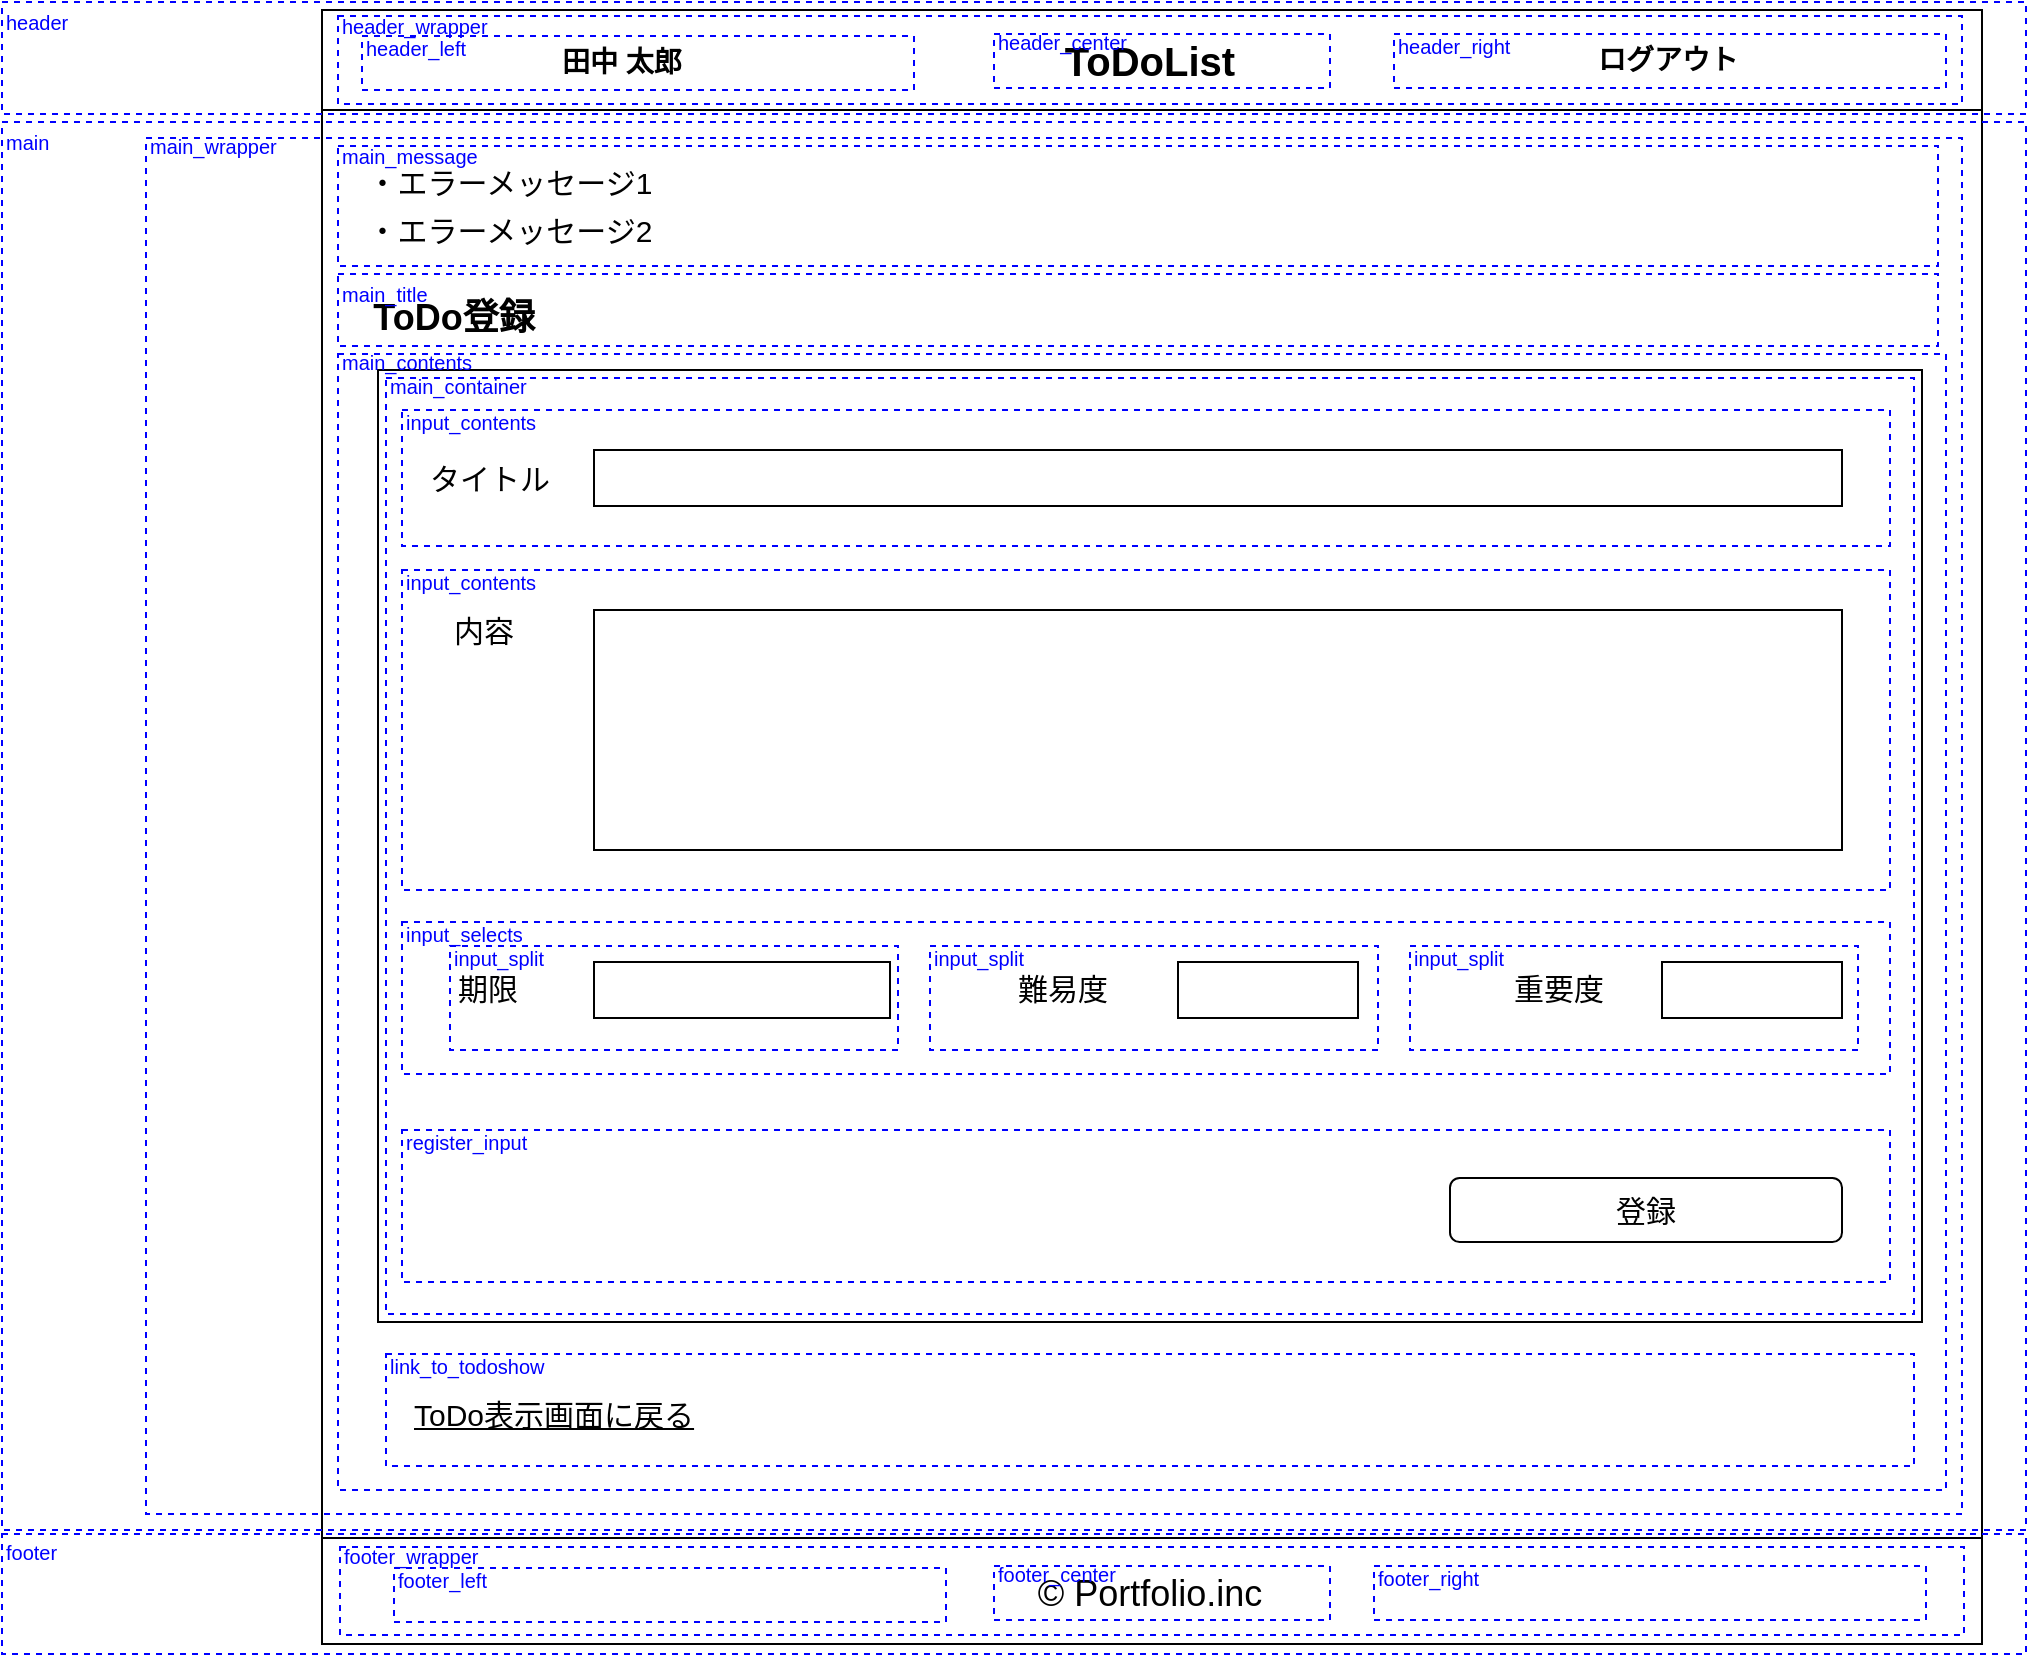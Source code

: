 <mxfile version="13.9.9" type="device"><diagram id="lAW5gfvQpGq91mGYDGwt" name="ページ1"><mxGraphModel dx="2044" dy="1932" grid="1" gridSize="4" guides="1" tooltips="1" connect="1" arrows="1" fold="1" page="1" pageScale="1" pageWidth="827" pageHeight="1169" math="0" shadow="0"><root><mxCell id="0"/><mxCell id="1" parent="0"/><mxCell id="KEuncwygjHZbyqNy_YQT-34" value="" style="group" parent="1" vertex="1" connectable="0"><mxGeometry y="-48" width="830" height="817" as="geometry"/></mxCell><mxCell id="tP_qFb6u1pj_dAxfEfU8-1" value="" style="rounded=0;whiteSpace=wrap;html=1;" parent="KEuncwygjHZbyqNy_YQT-34" vertex="1"><mxGeometry y="0.5" width="830" height="815.5" as="geometry"/></mxCell><mxCell id="tP_qFb6u1pj_dAxfEfU8-2" value="" style="rounded=0;whiteSpace=wrap;html=1;" parent="KEuncwygjHZbyqNy_YQT-34" vertex="1"><mxGeometry width="830" height="50" as="geometry"/></mxCell><mxCell id="tP_qFb6u1pj_dAxfEfU8-3" value="&lt;b&gt;&lt;font style=&quot;font-size: 20px&quot;&gt;ToDoList&lt;/font&gt;&lt;/b&gt;" style="text;html=1;strokeColor=none;fillColor=none;align=center;verticalAlign=middle;whiteSpace=wrap;rounded=0;strokeWidth=4;" parent="KEuncwygjHZbyqNy_YQT-34" vertex="1"><mxGeometry x="334" y="10" width="160" height="30" as="geometry"/></mxCell><mxCell id="tP_qFb6u1pj_dAxfEfU8-8" value="" style="rounded=0;whiteSpace=wrap;html=1;" parent="KEuncwygjHZbyqNy_YQT-34" vertex="1"><mxGeometry y="764" width="830" height="53" as="geometry"/></mxCell><mxCell id="tP_qFb6u1pj_dAxfEfU8-9" value="&lt;font style=&quot;font-size: 18px&quot;&gt;© Portfolio.inc&lt;/font&gt;" style="text;html=1;strokeColor=none;fillColor=none;align=center;verticalAlign=middle;whiteSpace=wrap;rounded=0;fontSize=20;" parent="KEuncwygjHZbyqNy_YQT-34" vertex="1"><mxGeometry x="298" y="780.5" width="232" height="20" as="geometry"/></mxCell><mxCell id="KEuncwygjHZbyqNy_YQT-17" value="&lt;span style=&quot;font-size: 14px;&quot;&gt;&lt;b style=&quot;font-size: 14px;&quot;&gt;田中 太郎&lt;/b&gt;&lt;/span&gt;" style="text;html=1;strokeColor=none;fillColor=none;align=center;verticalAlign=middle;whiteSpace=wrap;rounded=0;fontSize=14;" parent="KEuncwygjHZbyqNy_YQT-34" vertex="1"><mxGeometry x="100" y="16" width="100" height="20" as="geometry"/></mxCell><mxCell id="KEuncwygjHZbyqNy_YQT-21" value="&lt;b&gt;ログアウト&lt;/b&gt;" style="text;html=1;strokeColor=none;fillColor=none;align=center;verticalAlign=middle;whiteSpace=wrap;rounded=0;fontSize=14;" parent="KEuncwygjHZbyqNy_YQT-34" vertex="1"><mxGeometry x="623" y="15" width="100" height="20" as="geometry"/></mxCell><mxCell id="KEuncwygjHZbyqNy_YQT-14" value="" style="rounded=0;whiteSpace=wrap;html=1;fillColor=none;" parent="KEuncwygjHZbyqNy_YQT-34" vertex="1"><mxGeometry x="28" y="180" width="772" height="476" as="geometry"/></mxCell><mxCell id="249utH4H3VEhiZY-PdCE-3" value="&lt;font size=&quot;1&quot;&gt;&lt;b style=&quot;font-size: 18px&quot;&gt;ToDo登録&lt;/b&gt;&lt;/font&gt;" style="text;html=1;strokeColor=none;fillColor=none;align=center;verticalAlign=middle;whiteSpace=wrap;rounded=0;fontSize=17;" parent="KEuncwygjHZbyqNy_YQT-34" vertex="1"><mxGeometry x="16" y="144" width="100" height="20" as="geometry"/></mxCell><mxCell id="249utH4H3VEhiZY-PdCE-5" value="タイトル" style="text;html=1;strokeColor=none;fillColor=none;align=left;verticalAlign=middle;whiteSpace=wrap;rounded=0;fontSize=15;" parent="KEuncwygjHZbyqNy_YQT-34" vertex="1"><mxGeometry x="52" y="224" width="82" height="20" as="geometry"/></mxCell><mxCell id="249utH4H3VEhiZY-PdCE-11" value="内容" style="text;html=1;strokeColor=none;fillColor=none;align=left;verticalAlign=middle;whiteSpace=wrap;rounded=0;fontSize=15;" parent="KEuncwygjHZbyqNy_YQT-34" vertex="1"><mxGeometry x="64" y="300" width="128" height="20" as="geometry"/></mxCell><mxCell id="249utH4H3VEhiZY-PdCE-12" value="" style="rounded=0;whiteSpace=wrap;html=1;fontSize=15;" parent="KEuncwygjHZbyqNy_YQT-34" vertex="1"><mxGeometry x="136" y="220" width="624" height="28" as="geometry"/></mxCell><mxCell id="249utH4H3VEhiZY-PdCE-19" value="" style="rounded=0;whiteSpace=wrap;html=1;fontSize=15;" parent="KEuncwygjHZbyqNy_YQT-34" vertex="1"><mxGeometry x="136" y="300" width="624" height="120" as="geometry"/></mxCell><mxCell id="249utH4H3VEhiZY-PdCE-21" value="期限" style="text;html=1;strokeColor=none;fillColor=none;align=left;verticalAlign=middle;whiteSpace=wrap;rounded=0;fontSize=15;" parent="KEuncwygjHZbyqNy_YQT-34" vertex="1"><mxGeometry x="66" y="479" width="40" height="20" as="geometry"/></mxCell><mxCell id="249utH4H3VEhiZY-PdCE-22" value="" style="rounded=0;whiteSpace=wrap;html=1;fontSize=15;" parent="KEuncwygjHZbyqNy_YQT-34" vertex="1"><mxGeometry x="136" y="476" width="148" height="28" as="geometry"/></mxCell><mxCell id="249utH4H3VEhiZY-PdCE-27" value="登録" style="rounded=1;whiteSpace=wrap;html=1;fontSize=15;align=center;" parent="KEuncwygjHZbyqNy_YQT-34" vertex="1"><mxGeometry x="564" y="584" width="196" height="32" as="geometry"/></mxCell><mxCell id="249utH4H3VEhiZY-PdCE-28" value="・エラーメッセージ1" style="text;html=1;strokeColor=none;fillColor=none;align=center;verticalAlign=middle;whiteSpace=wrap;rounded=0;fontSize=15;" parent="KEuncwygjHZbyqNy_YQT-34" vertex="1"><mxGeometry x="16" y="76" width="156" height="20" as="geometry"/></mxCell><mxCell id="249utH4H3VEhiZY-PdCE-29" value="・エラーメッセージ2" style="text;html=1;strokeColor=none;fillColor=none;align=center;verticalAlign=middle;whiteSpace=wrap;rounded=0;fontSize=15;" parent="KEuncwygjHZbyqNy_YQT-34" vertex="1"><mxGeometry x="16" y="100" width="156" height="20" as="geometry"/></mxCell><mxCell id="ERkbxo-ZdV1NW_7dBbPt-1" value="ToDo表示画面に戻る" style="text;html=1;strokeColor=none;fillColor=none;align=left;verticalAlign=middle;whiteSpace=wrap;rounded=0;fontSize=15;fontStyle=4" parent="KEuncwygjHZbyqNy_YQT-34" vertex="1"><mxGeometry x="44" y="692" width="376" height="20" as="geometry"/></mxCell><mxCell id="KEuncwygjHZbyqNy_YQT-9" value="難易度" style="text;html=1;strokeColor=none;fillColor=none;align=left;verticalAlign=middle;whiteSpace=wrap;rounded=0;fontSize=15;" parent="KEuncwygjHZbyqNy_YQT-34" vertex="1"><mxGeometry x="346" y="479" width="56" height="20" as="geometry"/></mxCell><mxCell id="KEuncwygjHZbyqNy_YQT-10" value="" style="rounded=0;whiteSpace=wrap;html=1;fontSize=15;" parent="KEuncwygjHZbyqNy_YQT-34" vertex="1"><mxGeometry x="428" y="476" width="90" height="28" as="geometry"/></mxCell><mxCell id="KEuncwygjHZbyqNy_YQT-11" value="重要度" style="text;html=1;strokeColor=none;fillColor=none;align=left;verticalAlign=middle;whiteSpace=wrap;rounded=0;fontSize=15;" parent="KEuncwygjHZbyqNy_YQT-34" vertex="1"><mxGeometry x="594" y="479" width="56" height="20" as="geometry"/></mxCell><mxCell id="KEuncwygjHZbyqNy_YQT-12" value="" style="rounded=0;whiteSpace=wrap;html=1;fontSize=15;" parent="KEuncwygjHZbyqNy_YQT-34" vertex="1"><mxGeometry x="670" y="476" width="90" height="28" as="geometry"/></mxCell><mxCell id="KEuncwygjHZbyqNy_YQT-23" value="" style="rounded=0;whiteSpace=wrap;html=1;fillColor=none;fontSize=14;strokeColor=#0000FF;dashed=1;" parent="1" vertex="1"><mxGeometry x="-160" y="-52" width="1012" height="56" as="geometry"/></mxCell><mxCell id="KEuncwygjHZbyqNy_YQT-24" value="" style="rounded=0;whiteSpace=wrap;html=1;fillColor=none;fontSize=14;strokeColor=#0000FF;dashed=1;" parent="1" vertex="1"><mxGeometry x="-160" y="8" width="1012" height="704" as="geometry"/></mxCell><mxCell id="KEuncwygjHZbyqNy_YQT-27" value="" style="rounded=0;whiteSpace=wrap;html=1;fillColor=none;fontSize=14;strokeColor=#0000FF;dashed=1;" parent="1" vertex="1"><mxGeometry x="-160" y="714" width="1012" height="60" as="geometry"/></mxCell><mxCell id="KEuncwygjHZbyqNy_YQT-28" value="header" style="text;html=1;strokeColor=none;fillColor=none;align=left;verticalAlign=middle;whiteSpace=wrap;rounded=0;dashed=1;fontSize=10;fontColor=#0000FF;" parent="1" vertex="1"><mxGeometry x="-160" y="-52" width="40" height="20" as="geometry"/></mxCell><mxCell id="KEuncwygjHZbyqNy_YQT-33" value="main" style="text;html=1;strokeColor=none;fillColor=none;align=left;verticalAlign=middle;whiteSpace=wrap;rounded=0;dashed=1;fontSize=10;fontColor=#0000FF;" parent="1" vertex="1"><mxGeometry x="-160" y="8" width="40" height="20" as="geometry"/></mxCell><mxCell id="KEuncwygjHZbyqNy_YQT-35" value="footer" style="text;html=1;strokeColor=none;fillColor=none;align=left;verticalAlign=middle;whiteSpace=wrap;rounded=0;dashed=1;fontSize=10;fontColor=#0000FF;" parent="1" vertex="1"><mxGeometry x="-160" y="713" width="40" height="20" as="geometry"/></mxCell><mxCell id="KEuncwygjHZbyqNy_YQT-69" value="" style="rounded=0;whiteSpace=wrap;html=1;dashed=1;fillColor=none;strokeColor=#0000FF;" parent="1" vertex="1"><mxGeometry x="-88" y="16" width="908" height="688" as="geometry"/></mxCell><mxCell id="KEuncwygjHZbyqNy_YQT-70" value="main_wrapper" style="text;html=1;strokeColor=none;fillColor=none;align=left;verticalAlign=middle;whiteSpace=wrap;rounded=0;dashed=1;fontSize=10;fontColor=#0000FF;" parent="1" vertex="1"><mxGeometry x="-88" y="16" width="84" height="8" as="geometry"/></mxCell><mxCell id="KEuncwygjHZbyqNy_YQT-71" value="header_center" style="text;html=1;strokeColor=none;fillColor=none;align=left;verticalAlign=middle;whiteSpace=wrap;rounded=0;dashed=1;fontSize=10;fontColor=#0000FF;" parent="1" vertex="1"><mxGeometry x="336" y="-38" width="96" height="11" as="geometry"/></mxCell><mxCell id="KEuncwygjHZbyqNy_YQT-72" value="" style="rounded=0;whiteSpace=wrap;html=1;fillColor=none;fontSize=14;strokeColor=#0000FF;dashed=1;" parent="1" vertex="1"><mxGeometry x="336" y="-36" width="168" height="27" as="geometry"/></mxCell><mxCell id="KEuncwygjHZbyqNy_YQT-73" value="" style="rounded=0;whiteSpace=wrap;html=1;fillColor=none;fontSize=14;strokeColor=#0000FF;dashed=1;" parent="1" vertex="1"><mxGeometry x="20" y="-35" width="276" height="27" as="geometry"/></mxCell><mxCell id="KEuncwygjHZbyqNy_YQT-74" value="header_left" style="text;html=1;strokeColor=none;fillColor=none;align=left;verticalAlign=middle;whiteSpace=wrap;rounded=0;dashed=1;fontSize=10;fontColor=#0000FF;" parent="1" vertex="1"><mxGeometry x="20" y="-35" width="72" height="11" as="geometry"/></mxCell><mxCell id="KEuncwygjHZbyqNy_YQT-75" value="header_right" style="text;html=1;strokeColor=none;fillColor=none;align=left;verticalAlign=middle;whiteSpace=wrap;rounded=0;dashed=1;fontSize=10;fontColor=#0000FF;" parent="1" vertex="1"><mxGeometry x="536" y="-36" width="72" height="11" as="geometry"/></mxCell><mxCell id="KEuncwygjHZbyqNy_YQT-76" value="" style="rounded=0;whiteSpace=wrap;html=1;fillColor=none;fontSize=14;strokeColor=#0000FF;dashed=1;" parent="1" vertex="1"><mxGeometry x="536" y="-36" width="276" height="27" as="geometry"/></mxCell><mxCell id="KEuncwygjHZbyqNy_YQT-79" value="" style="rounded=0;whiteSpace=wrap;html=1;fillColor=none;fontSize=14;strokeColor=#0000FF;dashed=1;" parent="1" vertex="1"><mxGeometry x="8" y="-45" width="812" height="44" as="geometry"/></mxCell><mxCell id="KEuncwygjHZbyqNy_YQT-80" value="header_wrapper" style="text;html=1;strokeColor=none;fillColor=none;align=left;verticalAlign=middle;whiteSpace=wrap;rounded=0;dashed=1;fontSize=10;fontColor=#0000FF;" parent="1" vertex="1"><mxGeometry x="8" y="-44" width="84" height="8" as="geometry"/></mxCell><mxCell id="KEuncwygjHZbyqNy_YQT-92" value="" style="rounded=0;whiteSpace=wrap;html=1;fillColor=none;fontSize=14;strokeColor=#0000FF;dashed=1;" parent="1" vertex="1"><mxGeometry x="336" y="730" width="168" height="27" as="geometry"/></mxCell><mxCell id="KEuncwygjHZbyqNy_YQT-93" value="" style="rounded=0;whiteSpace=wrap;html=1;fillColor=none;fontSize=14;strokeColor=#0000FF;dashed=1;" parent="1" vertex="1"><mxGeometry x="9" y="720.5" width="812" height="44" as="geometry"/></mxCell><mxCell id="KEuncwygjHZbyqNy_YQT-94" value="footer_center" style="text;html=1;strokeColor=none;fillColor=none;align=left;verticalAlign=middle;whiteSpace=wrap;rounded=0;dashed=1;fontSize=10;fontColor=#0000FF;" parent="1" vertex="1"><mxGeometry x="336" y="728" width="96" height="11" as="geometry"/></mxCell><mxCell id="KEuncwygjHZbyqNy_YQT-95" value="" style="rounded=0;whiteSpace=wrap;html=1;fillColor=none;fontSize=14;strokeColor=#0000FF;dashed=1;" parent="1" vertex="1"><mxGeometry x="36" y="731" width="276" height="27" as="geometry"/></mxCell><mxCell id="KEuncwygjHZbyqNy_YQT-96" value="footer_left" style="text;html=1;strokeColor=none;fillColor=none;align=left;verticalAlign=middle;whiteSpace=wrap;rounded=0;dashed=1;fontSize=10;fontColor=#0000FF;" parent="1" vertex="1"><mxGeometry x="36" y="731" width="72" height="11" as="geometry"/></mxCell><mxCell id="KEuncwygjHZbyqNy_YQT-97" value="footer_right" style="text;html=1;strokeColor=none;fillColor=none;align=left;verticalAlign=middle;whiteSpace=wrap;rounded=0;dashed=1;fontSize=10;fontColor=#0000FF;" parent="1" vertex="1"><mxGeometry x="526" y="730" width="72" height="11" as="geometry"/></mxCell><mxCell id="KEuncwygjHZbyqNy_YQT-98" value="" style="rounded=0;whiteSpace=wrap;html=1;fillColor=none;fontSize=14;strokeColor=#0000FF;dashed=1;" parent="1" vertex="1"><mxGeometry x="526" y="730" width="276" height="27" as="geometry"/></mxCell><mxCell id="KEuncwygjHZbyqNy_YQT-99" value="footer_wrapper" style="text;html=1;strokeColor=none;fillColor=none;align=left;verticalAlign=middle;whiteSpace=wrap;rounded=0;dashed=1;fontSize=10;fontColor=#0000FF;" parent="1" vertex="1"><mxGeometry x="9" y="720.5" width="84" height="8" as="geometry"/></mxCell><mxCell id="M2rv97hYD40gKzkqOxp8-1" value="" style="rounded=0;whiteSpace=wrap;html=1;dashed=1;fillColor=none;strokeColor=#0000FF;" parent="1" vertex="1"><mxGeometry x="8" y="124" width="804" height="568" as="geometry"/></mxCell><mxCell id="KEuncwygjHZbyqNy_YQT-45" value="" style="rounded=0;whiteSpace=wrap;html=1;dashed=1;fillColor=none;strokeColor=#0000FF;" parent="1" vertex="1"><mxGeometry x="32" y="136" width="764" height="468" as="geometry"/></mxCell><mxCell id="KEuncwygjHZbyqNy_YQT-46" value="main_contents" style="text;html=1;strokeColor=none;fillColor=none;align=left;verticalAlign=middle;whiteSpace=wrap;rounded=0;dashed=1;fontColor=#0000FF;fontSize=10;" parent="1" vertex="1"><mxGeometry x="8" y="118" width="80" height="20" as="geometry"/></mxCell><mxCell id="KEuncwygjHZbyqNy_YQT-47" value="" style="rounded=0;whiteSpace=wrap;html=1;dashed=1;fillColor=none;strokeColor=#0000FF;" parent="1" vertex="1"><mxGeometry x="8" y="84" width="800" height="36" as="geometry"/></mxCell><mxCell id="KEuncwygjHZbyqNy_YQT-48" value="main_title" style="text;html=1;strokeColor=none;fillColor=none;align=left;verticalAlign=middle;whiteSpace=wrap;rounded=0;dashed=1;fontColor=#0000FF;fontSize=10;" parent="1" vertex="1"><mxGeometry x="8" y="88" width="84" height="12" as="geometry"/></mxCell><mxCell id="KEuncwygjHZbyqNy_YQT-49" value="" style="rounded=0;whiteSpace=wrap;html=1;dashed=1;fillColor=none;strokeColor=#0000FF;" parent="1" vertex="1"><mxGeometry x="8" y="20" width="800" height="60" as="geometry"/></mxCell><mxCell id="KEuncwygjHZbyqNy_YQT-50" value="main_message" style="text;html=1;strokeColor=none;fillColor=none;align=left;verticalAlign=middle;whiteSpace=wrap;rounded=0;dashed=1;fontColor=#0000FF;fontSize=10;" parent="1" vertex="1"><mxGeometry x="8" y="17" width="80" height="16" as="geometry"/></mxCell><mxCell id="KEuncwygjHZbyqNy_YQT-51" value="" style="rounded=0;whiteSpace=wrap;html=1;dashed=1;fillColor=none;strokeColor=#0000FF;" parent="1" vertex="1"><mxGeometry x="32" y="624" width="764" height="56" as="geometry"/></mxCell><mxCell id="KEuncwygjHZbyqNy_YQT-52" value="link_to_todoshow" style="text;html=1;strokeColor=none;fillColor=none;align=left;verticalAlign=middle;whiteSpace=wrap;rounded=0;dashed=1;fontColor=#0000FF;fontSize=10;" parent="1" vertex="1"><mxGeometry x="32" y="624" width="84" height="12" as="geometry"/></mxCell><mxCell id="KEuncwygjHZbyqNy_YQT-53" value="" style="rounded=0;whiteSpace=wrap;html=1;dashed=1;fillColor=none;strokeColor=#0000FF;" parent="1" vertex="1"><mxGeometry x="40" y="152" width="744" height="68" as="geometry"/></mxCell><mxCell id="KEuncwygjHZbyqNy_YQT-54" value="" style="rounded=0;whiteSpace=wrap;html=1;dashed=1;fillColor=none;strokeColor=#0000FF;" parent="1" vertex="1"><mxGeometry x="40" y="232" width="744" height="160" as="geometry"/></mxCell><mxCell id="KEuncwygjHZbyqNy_YQT-55" value="" style="rounded=0;whiteSpace=wrap;html=1;dashed=1;fillColor=none;strokeColor=#0000FF;" parent="1" vertex="1"><mxGeometry x="40" y="408" width="744" height="76" as="geometry"/></mxCell><mxCell id="KEuncwygjHZbyqNy_YQT-56" value="input_contents" style="text;html=1;strokeColor=none;fillColor=none;align=left;verticalAlign=middle;whiteSpace=wrap;rounded=0;dashed=1;fontColor=#0000FF;fontSize=10;" parent="1" vertex="1"><mxGeometry x="40" y="152" width="80" height="12" as="geometry"/></mxCell><mxCell id="KEuncwygjHZbyqNy_YQT-57" value="input_contents" style="text;html=1;strokeColor=none;fillColor=none;align=left;verticalAlign=middle;whiteSpace=wrap;rounded=0;dashed=1;fontColor=#0000FF;fontSize=10;" parent="1" vertex="1"><mxGeometry x="40" y="232" width="80" height="12" as="geometry"/></mxCell><mxCell id="KEuncwygjHZbyqNy_YQT-58" value="input_selects" style="text;html=1;strokeColor=none;fillColor=none;align=left;verticalAlign=middle;whiteSpace=wrap;rounded=0;dashed=1;fontColor=#0000FF;fontSize=10;" parent="1" vertex="1"><mxGeometry x="40" y="408" width="80" height="12" as="geometry"/></mxCell><mxCell id="KEuncwygjHZbyqNy_YQT-59" value="" style="rounded=0;whiteSpace=wrap;html=1;dashed=1;fillColor=none;strokeColor=#0000FF;" parent="1" vertex="1"><mxGeometry x="64" y="420" width="224" height="52" as="geometry"/></mxCell><mxCell id="KEuncwygjHZbyqNy_YQT-62" value="" style="rounded=0;whiteSpace=wrap;html=1;dashed=1;fillColor=none;strokeColor=#0000FF;" parent="1" vertex="1"><mxGeometry x="304" y="420" width="224" height="52" as="geometry"/></mxCell><mxCell id="KEuncwygjHZbyqNy_YQT-63" value="" style="rounded=0;whiteSpace=wrap;html=1;dashed=1;fillColor=none;strokeColor=#0000FF;" parent="1" vertex="1"><mxGeometry x="544" y="420" width="224" height="52" as="geometry"/></mxCell><mxCell id="KEuncwygjHZbyqNy_YQT-64" value="input_split" style="text;html=1;strokeColor=none;fillColor=none;align=left;verticalAlign=middle;whiteSpace=wrap;rounded=0;dashed=1;fontColor=#0000FF;fontSize=10;" parent="1" vertex="1"><mxGeometry x="64" y="420" width="80" height="12" as="geometry"/></mxCell><mxCell id="KEuncwygjHZbyqNy_YQT-65" value="input_split" style="text;html=1;strokeColor=none;fillColor=none;align=left;verticalAlign=middle;whiteSpace=wrap;rounded=0;dashed=1;fontColor=#0000FF;fontSize=10;" parent="1" vertex="1"><mxGeometry x="304" y="420" width="80" height="12" as="geometry"/></mxCell><mxCell id="KEuncwygjHZbyqNy_YQT-66" value="input_split" style="text;html=1;strokeColor=none;fillColor=none;align=left;verticalAlign=middle;whiteSpace=wrap;rounded=0;dashed=1;fontColor=#0000FF;fontSize=10;" parent="1" vertex="1"><mxGeometry x="544" y="420" width="80" height="12" as="geometry"/></mxCell><mxCell id="KEuncwygjHZbyqNy_YQT-67" value="" style="rounded=0;whiteSpace=wrap;html=1;dashed=1;fillColor=none;strokeColor=#0000FF;" parent="1" vertex="1"><mxGeometry x="40" y="512" width="744" height="76" as="geometry"/></mxCell><mxCell id="KEuncwygjHZbyqNy_YQT-68" value="register_input" style="text;html=1;strokeColor=none;fillColor=none;align=left;verticalAlign=middle;whiteSpace=wrap;rounded=0;dashed=1;fontColor=#0000FF;fontSize=10;" parent="1" vertex="1"><mxGeometry x="40" y="512" width="80" height="12" as="geometry"/></mxCell><mxCell id="M2rv97hYD40gKzkqOxp8-3" value="main_container" style="text;html=1;strokeColor=none;fillColor=none;align=left;verticalAlign=middle;whiteSpace=wrap;rounded=0;dashed=1;fontColor=#0000FF;fontSize=10;" parent="1" vertex="1"><mxGeometry x="32" y="134" width="80" height="12" as="geometry"/></mxCell></root></mxGraphModel></diagram></mxfile>